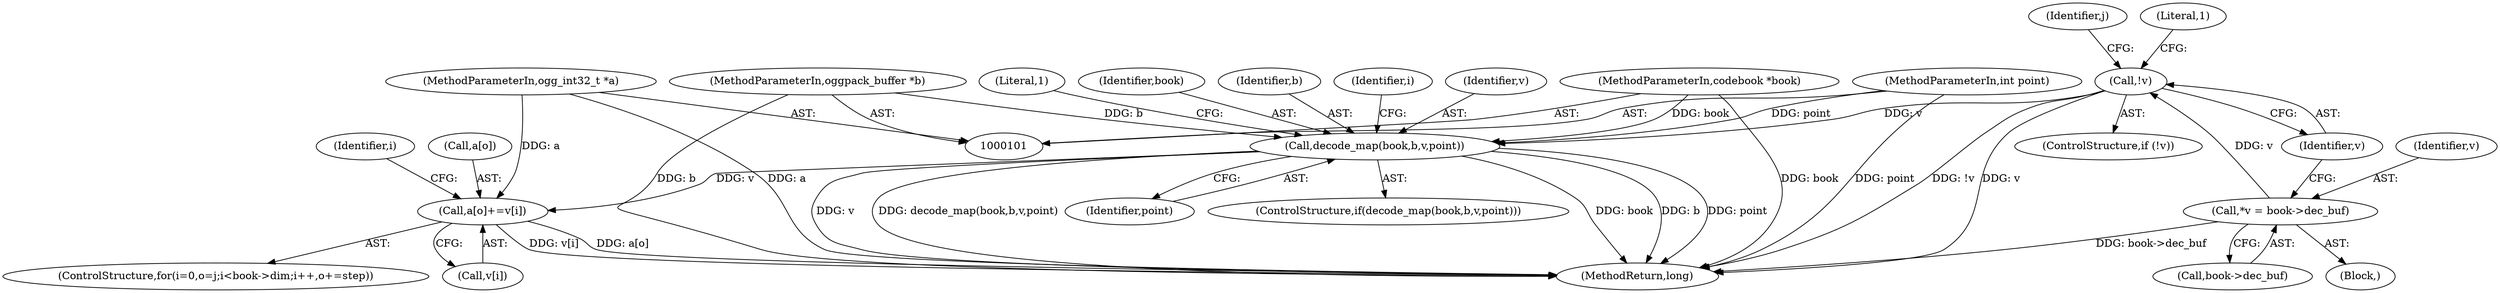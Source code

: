 digraph "1_Android_eeb4e45d5683f88488c083ecf142dc89bc3f0b47_6@array" {
"1000176" [label="(Call,a[o]+=v[i])"];
"1000149" [label="(Call,decode_map(book,b,v,point))"];
"1000102" [label="(MethodParameterIn,codebook *book)"];
"1000104" [label="(MethodParameterIn,oggpack_buffer *b)"];
"1000133" [label="(Call,!v)"];
"1000124" [label="(Call,*v = book->dec_buf)"];
"1000106" [label="(MethodParameterIn,int point)"];
"1000103" [label="(MethodParameterIn,ogg_int32_t *a)"];
"1000157" [label="(ControlStructure,for(i=0,o=j;i<book->dim;i++,o+=step))"];
"1000180" [label="(Call,v[i])"];
"1000140" [label="(Identifier,j)"];
"1000153" [label="(Identifier,point)"];
"1000103" [label="(MethodParameterIn,ogg_int32_t *a)"];
"1000156" [label="(Literal,1)"];
"1000176" [label="(Call,a[o]+=v[i])"];
"1000177" [label="(Call,a[o])"];
"1000150" [label="(Identifier,book)"];
"1000151" [label="(Identifier,b)"];
"1000124" [label="(Call,*v = book->dec_buf)"];
"1000160" [label="(Identifier,i)"];
"1000106" [label="(MethodParameterIn,int point)"];
"1000185" [label="(MethodReturn,long)"];
"1000133" [label="(Call,!v)"];
"1000134" [label="(Identifier,v)"];
"1000149" [label="(Call,decode_map(book,b,v,point))"];
"1000104" [label="(MethodParameterIn,oggpack_buffer *b)"];
"1000152" [label="(Identifier,v)"];
"1000126" [label="(Call,book->dec_buf)"];
"1000102" [label="(MethodParameterIn,codebook *book)"];
"1000132" [label="(ControlStructure,if (!v))"];
"1000125" [label="(Identifier,v)"];
"1000137" [label="(Literal,1)"];
"1000148" [label="(ControlStructure,if(decode_map(book,b,v,point)))"];
"1000114" [label="(Block,)"];
"1000172" [label="(Identifier,i)"];
"1000176" -> "1000157"  [label="AST: "];
"1000176" -> "1000180"  [label="CFG: "];
"1000177" -> "1000176"  [label="AST: "];
"1000180" -> "1000176"  [label="AST: "];
"1000172" -> "1000176"  [label="CFG: "];
"1000176" -> "1000185"  [label="DDG: v[i]"];
"1000176" -> "1000185"  [label="DDG: a[o]"];
"1000149" -> "1000176"  [label="DDG: v"];
"1000103" -> "1000176"  [label="DDG: a"];
"1000149" -> "1000148"  [label="AST: "];
"1000149" -> "1000153"  [label="CFG: "];
"1000150" -> "1000149"  [label="AST: "];
"1000151" -> "1000149"  [label="AST: "];
"1000152" -> "1000149"  [label="AST: "];
"1000153" -> "1000149"  [label="AST: "];
"1000156" -> "1000149"  [label="CFG: "];
"1000160" -> "1000149"  [label="CFG: "];
"1000149" -> "1000185"  [label="DDG: b"];
"1000149" -> "1000185"  [label="DDG: point"];
"1000149" -> "1000185"  [label="DDG: v"];
"1000149" -> "1000185"  [label="DDG: decode_map(book,b,v,point)"];
"1000149" -> "1000185"  [label="DDG: book"];
"1000102" -> "1000149"  [label="DDG: book"];
"1000104" -> "1000149"  [label="DDG: b"];
"1000133" -> "1000149"  [label="DDG: v"];
"1000106" -> "1000149"  [label="DDG: point"];
"1000102" -> "1000101"  [label="AST: "];
"1000102" -> "1000185"  [label="DDG: book"];
"1000104" -> "1000101"  [label="AST: "];
"1000104" -> "1000185"  [label="DDG: b"];
"1000133" -> "1000132"  [label="AST: "];
"1000133" -> "1000134"  [label="CFG: "];
"1000134" -> "1000133"  [label="AST: "];
"1000137" -> "1000133"  [label="CFG: "];
"1000140" -> "1000133"  [label="CFG: "];
"1000133" -> "1000185"  [label="DDG: v"];
"1000133" -> "1000185"  [label="DDG: !v"];
"1000124" -> "1000133"  [label="DDG: v"];
"1000124" -> "1000114"  [label="AST: "];
"1000124" -> "1000126"  [label="CFG: "];
"1000125" -> "1000124"  [label="AST: "];
"1000126" -> "1000124"  [label="AST: "];
"1000134" -> "1000124"  [label="CFG: "];
"1000124" -> "1000185"  [label="DDG: book->dec_buf"];
"1000106" -> "1000101"  [label="AST: "];
"1000106" -> "1000185"  [label="DDG: point"];
"1000103" -> "1000101"  [label="AST: "];
"1000103" -> "1000185"  [label="DDG: a"];
}
